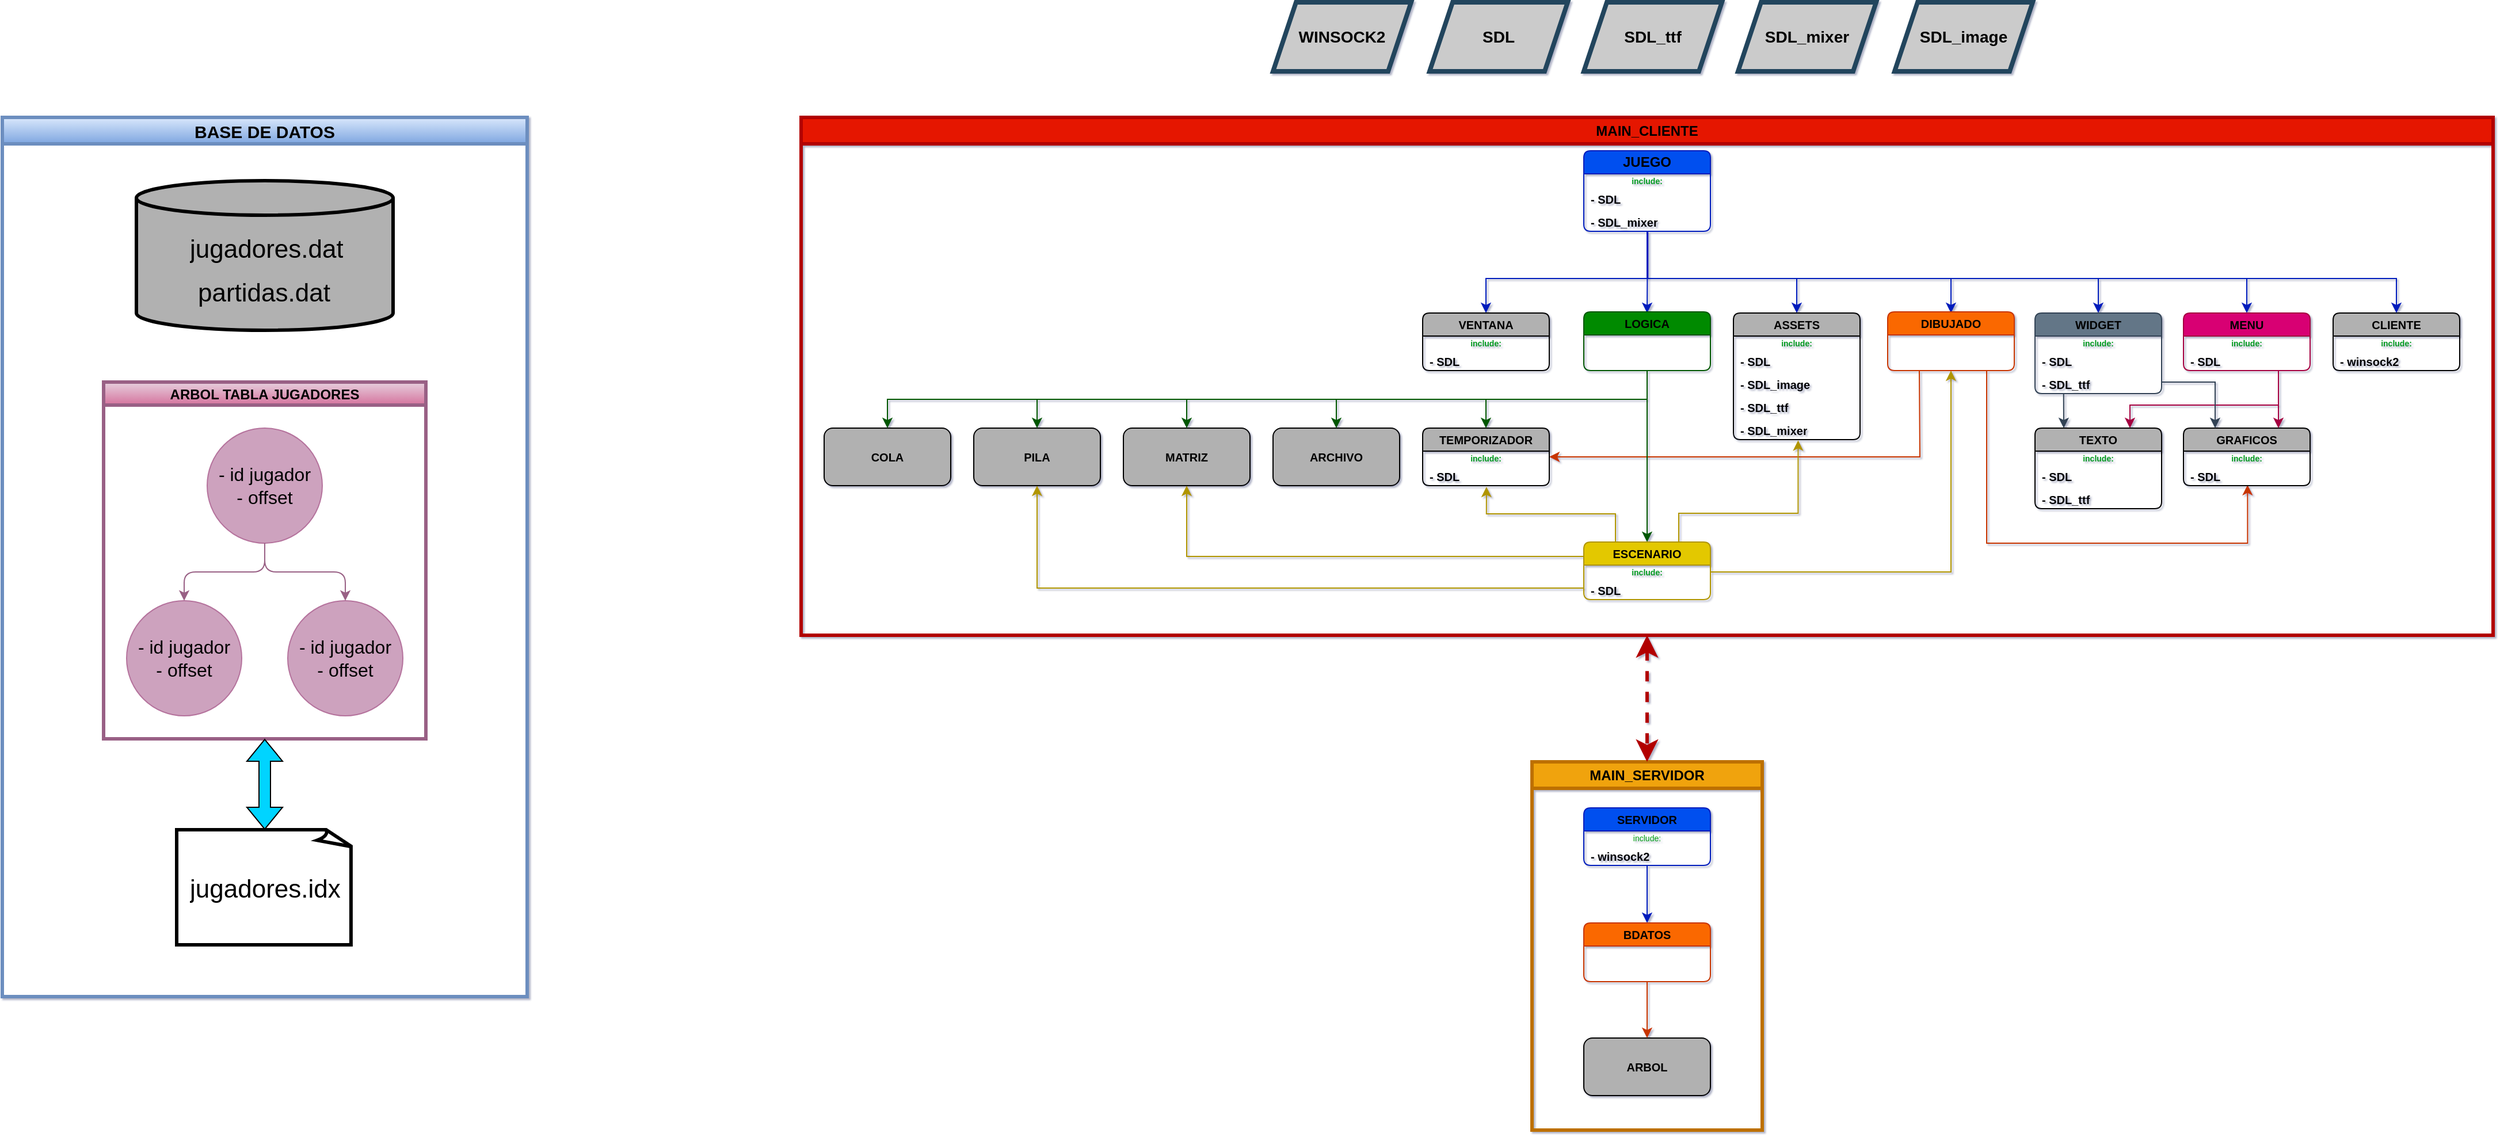 <mxfile version="28.1.2">
  <diagram name="Página-1" id="8xJ58uFshIjNtv8BeAsI">
    <mxGraphModel dx="3173" dy="1375" grid="0" gridSize="10" guides="1" tooltips="1" connect="1" arrows="1" fold="1" page="0" pageScale="1" pageWidth="827" pageHeight="1169" background="#ffffff" math="0" shadow="1">
      <root>
        <mxCell id="0" />
        <mxCell id="1" parent="0" />
        <mxCell id="m3_Cm1Yfm5MSL6efqMHy-41" value="&lt;font&gt;BASE DE DATOS&lt;/font&gt;" style="swimlane;whiteSpace=wrap;html=1;fillColor=#dae8fc;strokeColor=#6c8ebf;strokeWidth=3;gradientColor=#7ea6e0;labelBackgroundColor=none;swimlaneFillColor=#FFFFFF;fontSize=15;fontColor=#000000;" parent="1" vertex="1">
          <mxGeometry x="-604" y="140" width="456" height="764" as="geometry" />
        </mxCell>
        <mxCell id="m3_Cm1Yfm5MSL6efqMHy-16" value="ARBOL TABLA JUGADORES" style="swimlane;startSize=20;horizontal=1;childLayout=treeLayout;horizontalTree=0;sortEdges=1;resizable=0;containerType=tree;fontSize=12;absoluteArcSize=0;treeFolding=0;treeMoving=0;fillColor=#e6d0de;strokeColor=#996185;gradientColor=#d5739d;fontColor=#000000;labelBackgroundColor=none;strokeWidth=3;" parent="m3_Cm1Yfm5MSL6efqMHy-41" vertex="1">
          <mxGeometry x="88" y="230" width="280" height="310" as="geometry" />
        </mxCell>
        <mxCell id="m3_Cm1Yfm5MSL6efqMHy-17" value="- id jugador&lt;div&gt;- offset&lt;/div&gt;" style="whiteSpace=wrap;html=1;rounded=1;arcSize=50;fontColor=#000000;strokeColor=#B5739D;fillColor=#CDA2BE;fontSize=16;" parent="m3_Cm1Yfm5MSL6efqMHy-16" vertex="1">
          <mxGeometry x="90" y="40" width="100" height="100" as="geometry" />
        </mxCell>
        <mxCell id="m3_Cm1Yfm5MSL6efqMHy-18" value="- id jugador&lt;div&gt;- offset&lt;/div&gt;" style="whiteSpace=wrap;html=1;rounded=1;arcSize=50;fontColor=#000000;strokeColor=#B5739D;fillColor=#CDA2BE;fontSize=16;" parent="m3_Cm1Yfm5MSL6efqMHy-16" vertex="1">
          <mxGeometry x="20" y="190" width="100" height="100" as="geometry" />
        </mxCell>
        <mxCell id="m3_Cm1Yfm5MSL6efqMHy-19" value="" style="edgeStyle=elbowEdgeStyle;elbow=vertical;html=1;rounded=1;curved=0;sourcePerimeterSpacing=0;targetPerimeterSpacing=0;startSize=6;endSize=6;strokeColor=#996185;fillColor=#e6d0de;gradientColor=#d5739d;" parent="m3_Cm1Yfm5MSL6efqMHy-16" source="m3_Cm1Yfm5MSL6efqMHy-17" target="m3_Cm1Yfm5MSL6efqMHy-18" edge="1">
          <mxGeometry relative="1" as="geometry" />
        </mxCell>
        <mxCell id="m3_Cm1Yfm5MSL6efqMHy-20" value="- id jugador&lt;div&gt;- offset&lt;/div&gt;" style="whiteSpace=wrap;html=1;rounded=1;arcSize=50;fontColor=#000000;strokeColor=#B5739D;fillColor=#CDA2BE;fontSize=16;" parent="m3_Cm1Yfm5MSL6efqMHy-16" vertex="1">
          <mxGeometry x="160" y="190" width="100" height="100" as="geometry" />
        </mxCell>
        <mxCell id="m3_Cm1Yfm5MSL6efqMHy-21" value="" style="edgeStyle=elbowEdgeStyle;elbow=vertical;html=1;rounded=1;curved=0;sourcePerimeterSpacing=0;targetPerimeterSpacing=0;startSize=6;endSize=6;strokeColor=#996185;fillColor=#e6d0de;gradientColor=#d5739d;" parent="m3_Cm1Yfm5MSL6efqMHy-16" source="m3_Cm1Yfm5MSL6efqMHy-17" target="m3_Cm1Yfm5MSL6efqMHy-20" edge="1">
          <mxGeometry relative="1" as="geometry" />
        </mxCell>
        <mxCell id="m3_Cm1Yfm5MSL6efqMHy-33" value="" style="whiteSpace=wrap;html=1;shape=mxgraph.basic.document;fillColor=#FFFFFF;strokeWidth=3;strokeColor=#000000;" parent="m3_Cm1Yfm5MSL6efqMHy-41" vertex="1">
          <mxGeometry x="151.5" y="619" width="153" height="100" as="geometry" />
        </mxCell>
        <mxCell id="m3_Cm1Yfm5MSL6efqMHy-34" value="jugadores.idx" style="text;strokeColor=none;fillColor=none;spacingLeft=4;spacingRight=4;overflow=hidden;rotatable=0;points=[[0,0.5],[1,0.5]];portConstraint=eastwest;fontSize=22;whiteSpace=wrap;html=1;fontColor=#000000;" parent="m3_Cm1Yfm5MSL6efqMHy-41" vertex="1">
          <mxGeometry x="157" y="651" width="142" height="30" as="geometry" />
        </mxCell>
        <mxCell id="m3_Cm1Yfm5MSL6efqMHy-37" value="" style="shape=flexArrow;endArrow=classic;startArrow=classic;html=1;rounded=0;entryX=0.5;entryY=1;entryDx=0;entryDy=0;exitX=0.5;exitY=0;exitDx=0;exitDy=0;exitPerimeter=0;fillColor=#00D4FF;strokeColor=#000000;" parent="m3_Cm1Yfm5MSL6efqMHy-41" source="m3_Cm1Yfm5MSL6efqMHy-33" target="m3_Cm1Yfm5MSL6efqMHy-16" edge="1">
          <mxGeometry width="100" height="100" relative="1" as="geometry">
            <mxPoint x="226" y="595" as="sourcePoint" />
            <mxPoint x="326" y="495" as="targetPoint" />
          </mxGeometry>
        </mxCell>
        <mxCell id="m3_Cm1Yfm5MSL6efqMHy-29" value="" style="shape=cylinder3;whiteSpace=wrap;html=1;boundedLbl=1;backgroundOutline=1;size=15;fillColor=#B1B1B1;strokeColor=#000000;strokeWidth=3;" parent="m3_Cm1Yfm5MSL6efqMHy-41" vertex="1">
          <mxGeometry x="116.5" y="55" width="223" height="130" as="geometry" />
        </mxCell>
        <mxCell id="qPD3X5Da9YaReoLdSvhw-47" style="edgeStyle=orthogonalEdgeStyle;rounded=0;orthogonalLoop=1;jettySize=auto;html=1;exitX=0.506;exitY=1.035;exitDx=0;exitDy=0;entryX=0.5;entryY=0;entryDx=0;entryDy=0;fillColor=#0050ef;strokeColor=#001DBC;exitPerimeter=0;" parent="1" source="qPD3X5Da9YaReoLdSvhw-148" target="qPD3X5Da9YaReoLdSvhw-149" edge="1">
          <mxGeometry relative="1" as="geometry">
            <mxPoint x="912" y="240" as="sourcePoint" />
            <mxPoint x="1408" y="310" as="targetPoint" />
            <Array as="points">
              <mxPoint x="826" y="280" />
              <mxPoint x="1346" y="280" />
            </Array>
          </mxGeometry>
        </mxCell>
        <mxCell id="qPD3X5Da9YaReoLdSvhw-80" style="edgeStyle=orthogonalEdgeStyle;rounded=0;orthogonalLoop=1;jettySize=auto;html=1;exitX=0.5;exitY=1;exitDx=0;exitDy=0;entryX=0.5;entryY=0;entryDx=0;entryDy=0;fillColor=#0050ef;strokeColor=#001DBC;" parent="1" source="qPD3X5Da9YaReoLdSvhw-145" target="qPD3X5Da9YaReoLdSvhw-159" edge="1">
          <mxGeometry relative="1" as="geometry">
            <mxPoint x="955" y="240" as="sourcePoint" />
            <mxPoint x="615" y="310" as="targetPoint" />
            <Array as="points">
              <mxPoint x="825" y="280" />
              <mxPoint x="685" y="280" />
            </Array>
          </mxGeometry>
        </mxCell>
        <mxCell id="qPD3X5Da9YaReoLdSvhw-81" style="edgeStyle=orthogonalEdgeStyle;rounded=0;orthogonalLoop=1;jettySize=auto;html=1;exitX=0.5;exitY=1;exitDx=0;exitDy=0;fillColor=#0050ef;strokeColor=#001DBC;entryX=0.5;entryY=0;entryDx=0;entryDy=0;" parent="1" source="qPD3X5Da9YaReoLdSvhw-145" target="qPD3X5Da9YaReoLdSvhw-132" edge="1">
          <mxGeometry relative="1" as="geometry">
            <mxPoint x="919" y="240" as="sourcePoint" />
            <mxPoint x="919" y="310" as="targetPoint" />
            <Array as="points">
              <mxPoint x="825" y="280" />
              <mxPoint x="955" y="280" />
            </Array>
          </mxGeometry>
        </mxCell>
        <mxCell id="qPD3X5Da9YaReoLdSvhw-88" style="edgeStyle=orthogonalEdgeStyle;rounded=0;orthogonalLoop=1;jettySize=auto;html=1;exitX=0.5;exitY=1;exitDx=0;exitDy=0;entryX=0.5;entryY=0;entryDx=0;entryDy=0;fillColor=#0050ef;strokeColor=#001DBC;" parent="1" source="qPD3X5Da9YaReoLdSvhw-145" edge="1">
          <mxGeometry relative="1" as="geometry">
            <mxPoint x="919" y="240" as="sourcePoint" />
            <Array as="points">
              <mxPoint x="825" y="280" />
              <mxPoint x="1089" y="280" />
            </Array>
            <mxPoint x="1089" y="310" as="targetPoint" />
          </mxGeometry>
        </mxCell>
        <mxCell id="qPD3X5Da9YaReoLdSvhw-97" style="edgeStyle=orthogonalEdgeStyle;rounded=0;orthogonalLoop=1;jettySize=auto;html=1;entryX=0.5;entryY=0;entryDx=0;entryDy=0;fillColor=#0050ef;strokeColor=#001DBC;" parent="1" target="qPD3X5Da9YaReoLdSvhw-162" edge="1">
          <mxGeometry relative="1" as="geometry">
            <mxPoint x="825" y="240" as="sourcePoint" />
            <mxPoint x="1253" y="310" as="targetPoint" />
            <Array as="points">
              <mxPoint x="825" y="280" />
              <mxPoint x="1217" y="280" />
            </Array>
          </mxGeometry>
        </mxCell>
        <mxCell id="qPD3X5Da9YaReoLdSvhw-89" style="edgeStyle=orthogonalEdgeStyle;rounded=0;orthogonalLoop=1;jettySize=auto;html=1;exitX=1;exitY=0.5;exitDx=0;exitDy=0;entryX=0.5;entryY=1;entryDx=0;entryDy=0;fillColor=#e3c800;strokeColor=#B09500;fontColor=#000000;labelBackgroundColor=none;fontStyle=1;fontSize=10;" parent="1" source="qPD3X5Da9YaReoLdSvhw-139" edge="1">
          <mxGeometry relative="1" as="geometry">
            <mxPoint x="840" y="535" as="sourcePoint" />
            <Array as="points">
              <mxPoint x="1089" y="535" />
            </Array>
            <mxPoint x="1089" y="360" as="targetPoint" />
          </mxGeometry>
        </mxCell>
        <mxCell id="qPD3X5Da9YaReoLdSvhw-98" style="edgeStyle=orthogonalEdgeStyle;rounded=0;orthogonalLoop=1;jettySize=auto;html=1;exitX=0.5;exitY=1;exitDx=0;exitDy=0;entryX=0.506;entryY=0.967;entryDx=0;entryDy=0;fillColor=#fa6800;strokeColor=#C73500;entryPerimeter=0;fontColor=#000000;labelBackgroundColor=none;fontStyle=1;fontSize=10;" parent="1" target="qPD3X5Da9YaReoLdSvhw-144" edge="1">
          <mxGeometry relative="1" as="geometry">
            <mxPoint x="1089" y="360" as="sourcePoint" />
            <mxPoint x="1372" y="460" as="targetPoint" />
            <Array as="points">
              <mxPoint x="1120" y="360" />
              <mxPoint x="1120" y="510" />
              <mxPoint x="1347" y="510" />
            </Array>
          </mxGeometry>
        </mxCell>
        <mxCell id="qPD3X5Da9YaReoLdSvhw-102" style="edgeStyle=orthogonalEdgeStyle;rounded=0;orthogonalLoop=1;jettySize=auto;html=1;exitX=0.25;exitY=1;exitDx=0;exitDy=0;fillColor=#fa6800;strokeColor=#C73500;entryX=1;entryY=0.5;entryDx=0;entryDy=0;fontColor=#000000;labelBackgroundColor=none;fontStyle=1;fontSize=10;" parent="1" target="qPD3X5Da9YaReoLdSvhw-153" edge="1">
          <mxGeometry relative="1" as="geometry">
            <mxPoint x="710" y="430" as="targetPoint" />
            <mxPoint x="1061.5" y="360" as="sourcePoint" />
          </mxGeometry>
        </mxCell>
        <mxCell id="qPD3X5Da9YaReoLdSvhw-10" value="ARCHIVO" style="html=1;whiteSpace=wrap;rounded=1;glass=0;shadow=0;fontColor=#000000;labelBackgroundColor=none;fontStyle=1;fontSize=10;strokeColor=#000000;fillColor=#B1B1B1;labelBorderColor=none;" parent="1" vertex="1">
          <mxGeometry x="500" y="410" width="110" height="50" as="geometry" />
        </mxCell>
        <mxCell id="qPD3X5Da9YaReoLdSvhw-34" value="" style="endArrow=classic;html=1;rounded=0;exitX=0.226;exitY=1.012;exitDx=0;exitDy=0;fillColor=#647687;strokeColor=#314354;exitPerimeter=0;fontColor=#000000;labelBackgroundColor=none;fontStyle=1;fontSize=10;" parent="1" source="qPD3X5Da9YaReoLdSvhw-165" edge="1">
          <mxGeometry width="50" height="50" relative="1" as="geometry">
            <mxPoint x="1187" y="360" as="sourcePoint" />
            <mxPoint x="1187" y="410" as="targetPoint" />
          </mxGeometry>
        </mxCell>
        <mxCell id="qPD3X5Da9YaReoLdSvhw-78" style="edgeStyle=orthogonalEdgeStyle;rounded=0;orthogonalLoop=1;jettySize=auto;html=1;exitX=0;exitY=0.25;exitDx=0;exitDy=0;entryX=0.5;entryY=1;entryDx=0;entryDy=0;fillColor=#e3c800;strokeColor=#B09500;fontColor=#000000;labelBackgroundColor=none;fontStyle=1;fontSize=10;" parent="1" source="qPD3X5Da9YaReoLdSvhw-138" target="qPD3X5Da9YaReoLdSvhw-59" edge="1">
          <mxGeometry relative="1" as="geometry">
            <mxPoint x="730" y="522.5" as="sourcePoint" />
          </mxGeometry>
        </mxCell>
        <mxCell id="qPD3X5Da9YaReoLdSvhw-59" value="MATRIZ" style="html=1;whiteSpace=wrap;rounded=1;glass=0;shadow=0;fontColor=#000000;labelBackgroundColor=none;fontStyle=1;fontSize=10;strokeColor=#000000;fillColor=#B1B1B1;labelBorderColor=none;" parent="1" vertex="1">
          <mxGeometry x="370" y="410" width="110" height="50" as="geometry" />
        </mxCell>
        <mxCell id="qPD3X5Da9YaReoLdSvhw-79" style="edgeStyle=orthogonalEdgeStyle;rounded=0;orthogonalLoop=1;jettySize=auto;html=1;exitX=0;exitY=0.5;exitDx=0;exitDy=0;entryX=0.5;entryY=1;entryDx=0;entryDy=0;fillColor=#e3c800;strokeColor=#B09500;fontColor=#000000;labelBackgroundColor=none;fontStyle=1;fontSize=10;" parent="1" source="qPD3X5Da9YaReoLdSvhw-140" target="qPD3X5Da9YaReoLdSvhw-61" edge="1">
          <mxGeometry relative="1" as="geometry">
            <mxPoint x="730" y="547.5" as="sourcePoint" />
          </mxGeometry>
        </mxCell>
        <mxCell id="qPD3X5Da9YaReoLdSvhw-61" value="PILA" style="html=1;whiteSpace=wrap;rounded=1;glass=0;shadow=0;fontColor=#000000;labelBackgroundColor=none;fontStyle=1;fontSize=10;strokeColor=#000000;fillColor=#B1B1B1;labelBorderColor=none;" parent="1" vertex="1">
          <mxGeometry x="240" y="410" width="110" height="50" as="geometry" />
        </mxCell>
        <mxCell id="qPD3X5Da9YaReoLdSvhw-63" value="COLA" style="html=1;whiteSpace=wrap;rounded=1;glass=0;shadow=0;fontColor=#000000;labelBackgroundColor=none;fontStyle=1;fontSize=10;strokeColor=#000000;fillColor=#B1B1B1;labelBorderColor=none;" parent="1" vertex="1">
          <mxGeometry x="110" y="410" width="110" height="50" as="geometry" />
        </mxCell>
        <mxCell id="qPD3X5Da9YaReoLdSvhw-99" value="WINSOCK2" style="shape=parallelogram;perimeter=parallelogramPerimeter;whiteSpace=wrap;html=1;fixedSize=1;fillColor=#CBCBCB;strokeColor=#23445d;strokeWidth=4;fillStyle=auto;fontStyle=1;fontSize=14;fontColor=#000000;" parent="1" vertex="1">
          <mxGeometry x="500" y="40" width="120" height="60" as="geometry" />
        </mxCell>
        <mxCell id="qPD3X5Da9YaReoLdSvhw-104" value="SDL" style="shape=parallelogram;perimeter=parallelogramPerimeter;whiteSpace=wrap;html=1;fixedSize=1;fillColor=#CBCBCB;strokeColor=#23445d;strokeWidth=4;fillStyle=auto;fontStyle=1;fontSize=14;fontColor=#000000;" parent="1" vertex="1">
          <mxGeometry x="636" y="40" width="120" height="60" as="geometry" />
        </mxCell>
        <mxCell id="qPD3X5Da9YaReoLdSvhw-105" value="SDL_ttf" style="shape=parallelogram;perimeter=parallelogramPerimeter;whiteSpace=wrap;html=1;fixedSize=1;fillColor=#CBCBCB;strokeColor=#23445d;strokeWidth=4;fillStyle=auto;fontStyle=1;fontSize=14;fontColor=#000000;" parent="1" vertex="1">
          <mxGeometry x="770" y="40" width="120" height="60" as="geometry" />
        </mxCell>
        <mxCell id="qPD3X5Da9YaReoLdSvhw-106" value="SDL_mixer" style="shape=parallelogram;perimeter=parallelogramPerimeter;whiteSpace=wrap;html=1;fixedSize=1;fillColor=#CBCBCB;strokeColor=#23445d;strokeWidth=4;fillStyle=auto;fontStyle=1;fontSize=14;fontColor=#000000;" parent="1" vertex="1">
          <mxGeometry x="904" y="40" width="120" height="60" as="geometry" />
        </mxCell>
        <mxCell id="qPD3X5Da9YaReoLdSvhw-107" value="SDL_image" style="shape=parallelogram;perimeter=parallelogramPerimeter;whiteSpace=wrap;html=1;fixedSize=1;fillColor=#CBCBCB;strokeColor=#23445d;strokeWidth=4;fillStyle=auto;fontStyle=1;fontSize=14;fontColor=#000000;" parent="1" vertex="1">
          <mxGeometry x="1040" y="40" width="120" height="60" as="geometry" />
        </mxCell>
        <mxCell id="qPD3X5Da9YaReoLdSvhw-121" value="CLIENTE" style="swimlane;fontStyle=1;childLayout=stackLayout;horizontal=1;startSize=20;horizontalStack=0;resizeParent=1;resizeParentMax=0;resizeLast=0;collapsible=1;marginBottom=0;whiteSpace=wrap;html=1;rounded=1;absoluteArcSize=0;fontSize=10;arcSize=10;fillColor=#B1B1B1;fontColor=#000000;labelBackgroundColor=none;strokeColor=#000000;" parent="1" vertex="1">
          <mxGeometry x="1421" y="310" width="110" height="50" as="geometry">
            <mxRectangle x="1720" y="300" width="60" height="30" as="alternateBounds" />
          </mxGeometry>
        </mxCell>
        <mxCell id="qPD3X5Da9YaReoLdSvhw-122" value="include:" style="text;strokeColor=none;fillColor=none;align=center;verticalAlign=middle;spacingLeft=4;spacingRight=4;overflow=hidden;points=[[0,0.5],[1,0.5]];portConstraint=eastwest;rotatable=0;whiteSpace=wrap;html=1;fontSize=7;spacing=2;fontColor=#009A1B;fontStyle=1;arcSize=12;absoluteArcSize=1;imageAspect=0;rounded=0;labelBackgroundColor=none;" parent="qPD3X5Da9YaReoLdSvhw-121" vertex="1">
          <mxGeometry y="20" width="110" height="10" as="geometry" />
        </mxCell>
        <mxCell id="qPD3X5Da9YaReoLdSvhw-124" value="- winsock2" style="text;strokeColor=none;fillColor=none;spacingLeft=4;spacingRight=4;overflow=hidden;rotatable=0;points=[[0,0.5],[1,0.5]];portConstraint=eastwest;fontSize=10;whiteSpace=wrap;html=1;absoluteArcSize=0;rounded=1;gradientColor=default;fontColor=#000000;labelBackgroundColor=none;fontStyle=1" parent="qPD3X5Da9YaReoLdSvhw-121" vertex="1">
          <mxGeometry y="30" width="110" height="20" as="geometry" />
        </mxCell>
        <mxCell id="qPD3X5Da9YaReoLdSvhw-132" value="&lt;font&gt;ASSETS&lt;/font&gt;" style="swimlane;fontStyle=1;childLayout=stackLayout;horizontal=1;startSize=20;horizontalStack=0;resizeParent=1;resizeParentMax=0;resizeLast=0;collapsible=1;marginBottom=0;whiteSpace=wrap;html=1;rounded=1;absoluteArcSize=0;fontSize=10;arcSize=10;fontColor=#000000;labelBackgroundColor=none;strokeColor=#000000;fillColor=#B1B1B1;" parent="1" vertex="1">
          <mxGeometry x="900" y="310" width="110" height="110" as="geometry">
            <mxRectangle x="1720" y="300" width="60" height="30" as="alternateBounds" />
          </mxGeometry>
        </mxCell>
        <mxCell id="qPD3X5Da9YaReoLdSvhw-133" value="include:" style="text;strokeColor=none;fillColor=none;align=center;verticalAlign=middle;spacingLeft=4;spacingRight=4;overflow=hidden;points=[[0,0.5],[1,0.5]];portConstraint=eastwest;rotatable=0;whiteSpace=wrap;html=1;fontSize=7;spacing=2;fontColor=#009A1B;fontStyle=1;arcSize=12;absoluteArcSize=1;imageAspect=0;rounded=0;labelBackgroundColor=none;" parent="qPD3X5Da9YaReoLdSvhw-132" vertex="1">
          <mxGeometry y="20" width="110" height="10" as="geometry" />
        </mxCell>
        <mxCell id="qPD3X5Da9YaReoLdSvhw-134" value="- SDL" style="text;strokeColor=none;fillColor=none;spacingLeft=4;spacingRight=4;overflow=hidden;rotatable=0;points=[[0,0.5],[1,0.5]];portConstraint=eastwest;fontSize=10;whiteSpace=wrap;html=1;absoluteArcSize=0;rounded=1;gradientColor=default;fontColor=#000000;labelBackgroundColor=none;fontStyle=1" parent="qPD3X5Da9YaReoLdSvhw-132" vertex="1">
          <mxGeometry y="30" width="110" height="20" as="geometry" />
        </mxCell>
        <mxCell id="qPD3X5Da9YaReoLdSvhw-135" value="- SDL_image" style="text;strokeColor=none;fillColor=none;spacingLeft=4;spacingRight=4;overflow=hidden;rotatable=0;points=[[0,0.5],[1,0.5]];portConstraint=eastwest;fontSize=10;whiteSpace=wrap;html=1;absoluteArcSize=0;rounded=1;gradientColor=default;fontColor=#000000;labelBackgroundColor=none;fontStyle=1" parent="qPD3X5Da9YaReoLdSvhw-132" vertex="1">
          <mxGeometry y="50" width="110" height="20" as="geometry" />
        </mxCell>
        <mxCell id="qPD3X5Da9YaReoLdSvhw-136" value="- SDL_ttf" style="text;strokeColor=none;fillColor=none;spacingLeft=4;spacingRight=4;overflow=hidden;rotatable=0;points=[[0,0.5],[1,0.5]];portConstraint=eastwest;fontSize=10;whiteSpace=wrap;html=1;absoluteArcSize=0;rounded=1;gradientColor=default;fontColor=#000000;labelBackgroundColor=none;fontStyle=1" parent="qPD3X5Da9YaReoLdSvhw-132" vertex="1">
          <mxGeometry y="70" width="110" height="20" as="geometry" />
        </mxCell>
        <mxCell id="qPD3X5Da9YaReoLdSvhw-137" value="- SDL_mixer" style="text;strokeColor=none;fillColor=none;spacingLeft=4;spacingRight=4;overflow=hidden;rotatable=0;points=[[0,0.5],[1,0.5]];portConstraint=eastwest;fontSize=10;whiteSpace=wrap;html=1;absoluteArcSize=0;rounded=1;gradientColor=default;fontColor=#000000;labelBackgroundColor=none;fontStyle=1" parent="qPD3X5Da9YaReoLdSvhw-132" vertex="1">
          <mxGeometry y="90" width="110" height="20" as="geometry" />
        </mxCell>
        <mxCell id="qPD3X5Da9YaReoLdSvhw-141" style="edgeStyle=orthogonalEdgeStyle;rounded=0;orthogonalLoop=1;jettySize=auto;html=1;exitX=0.25;exitY=0;exitDx=0;exitDy=0;entryX=0.504;entryY=1.05;entryDx=0;entryDy=0;fillColor=#e3c800;strokeColor=#B09500;entryPerimeter=0;fontColor=#000000;labelBackgroundColor=none;fontStyle=1;fontSize=10;" parent="1" source="qPD3X5Da9YaReoLdSvhw-138" target="qPD3X5Da9YaReoLdSvhw-154" edge="1">
          <mxGeometry relative="1" as="geometry">
            <mxPoint x="645" y="460" as="targetPoint" />
          </mxGeometry>
        </mxCell>
        <mxCell id="qPD3X5Da9YaReoLdSvhw-142" value="&lt;span&gt;GRAFICOS&lt;/span&gt;" style="swimlane;fontStyle=1;childLayout=stackLayout;horizontal=1;startSize=20;horizontalStack=0;resizeParent=1;resizeParentMax=0;resizeLast=0;collapsible=1;marginBottom=0;whiteSpace=wrap;html=1;rounded=1;absoluteArcSize=0;fontSize=10;arcSize=10;fillColor=#B1B1B1;fontColor=#000000;labelBackgroundColor=none;strokeColor=#000000;" parent="1" vertex="1">
          <mxGeometry x="1291" y="410" width="110" height="50" as="geometry">
            <mxRectangle x="1720" y="300" width="60" height="30" as="alternateBounds" />
          </mxGeometry>
        </mxCell>
        <mxCell id="qPD3X5Da9YaReoLdSvhw-143" value="include:" style="text;strokeColor=none;fillColor=none;align=center;verticalAlign=middle;spacingLeft=4;spacingRight=4;overflow=hidden;points=[[0,0.5],[1,0.5]];portConstraint=eastwest;rotatable=0;whiteSpace=wrap;html=1;fontSize=7;spacing=2;fontColor=#009A1B;fontStyle=1;arcSize=12;absoluteArcSize=1;imageAspect=0;rounded=0;labelBackgroundColor=none;" parent="qPD3X5Da9YaReoLdSvhw-142" vertex="1">
          <mxGeometry y="20" width="110" height="10" as="geometry" />
        </mxCell>
        <mxCell id="qPD3X5Da9YaReoLdSvhw-144" value="- SDL" style="text;strokeColor=none;fillColor=none;spacingLeft=4;spacingRight=4;overflow=hidden;rotatable=0;points=[[0,0.5],[1,0.5]];portConstraint=eastwest;fontSize=10;whiteSpace=wrap;html=1;absoluteArcSize=0;rounded=1;gradientColor=default;fontColor=#000000;labelBackgroundColor=none;fontStyle=1;" parent="qPD3X5Da9YaReoLdSvhw-142" vertex="1">
          <mxGeometry y="30" width="110" height="20" as="geometry" />
        </mxCell>
        <mxCell id="qPD3X5Da9YaReoLdSvhw-168" style="edgeStyle=orthogonalEdgeStyle;rounded=0;orthogonalLoop=1;jettySize=auto;html=1;exitX=0.75;exitY=1;exitDx=0;exitDy=0;entryX=0.75;entryY=0;entryDx=0;entryDy=0;fillColor=#d80073;strokeColor=#A50040;fontColor=#000000;labelBackgroundColor=none;fontStyle=1;fontSize=10;" parent="1" source="qPD3X5Da9YaReoLdSvhw-149" target="qPD3X5Da9YaReoLdSvhw-142" edge="1">
          <mxGeometry relative="1" as="geometry" />
        </mxCell>
        <mxCell id="qPD3X5Da9YaReoLdSvhw-169" style="edgeStyle=orthogonalEdgeStyle;rounded=0;orthogonalLoop=1;jettySize=auto;html=1;exitX=0.75;exitY=1;exitDx=0;exitDy=0;entryX=0.75;entryY=0;entryDx=0;entryDy=0;fillColor=#d80073;strokeColor=#A50040;fontColor=#000000;labelBackgroundColor=none;fontStyle=1;fontSize=10;" parent="1" source="qPD3X5Da9YaReoLdSvhw-149" target="qPD3X5Da9YaReoLdSvhw-155" edge="1">
          <mxGeometry relative="1" as="geometry">
            <Array as="points">
              <mxPoint x="1374" y="390" />
              <mxPoint x="1244" y="390" />
            </Array>
          </mxGeometry>
        </mxCell>
        <mxCell id="qPD3X5Da9YaReoLdSvhw-149" value="&lt;span&gt;MENU&lt;/span&gt;" style="swimlane;fontStyle=1;childLayout=stackLayout;horizontal=1;startSize=20;horizontalStack=0;resizeParent=1;resizeParentMax=0;resizeLast=0;collapsible=1;marginBottom=0;whiteSpace=wrap;html=1;rounded=1;absoluteArcSize=0;fontSize=10;arcSize=10;fillColor=#d80073;fontColor=#000000;strokeColor=#A50040;labelBackgroundColor=none;" parent="1" vertex="1">
          <mxGeometry x="1291" y="310" width="110" height="50" as="geometry">
            <mxRectangle x="1720" y="300" width="60" height="30" as="alternateBounds" />
          </mxGeometry>
        </mxCell>
        <mxCell id="qPD3X5Da9YaReoLdSvhw-150" value="include:" style="text;strokeColor=none;fillColor=none;align=center;verticalAlign=middle;spacingLeft=4;spacingRight=4;overflow=hidden;points=[[0,0.5],[1,0.5]];portConstraint=eastwest;rotatable=0;whiteSpace=wrap;html=1;fontSize=7;spacing=2;fontColor=#009A1B;fontStyle=1;arcSize=12;absoluteArcSize=1;imageAspect=0;rounded=0;labelBackgroundColor=none;" parent="qPD3X5Da9YaReoLdSvhw-149" vertex="1">
          <mxGeometry y="20" width="110" height="10" as="geometry" />
        </mxCell>
        <mxCell id="qPD3X5Da9YaReoLdSvhw-151" value="- SDL" style="text;strokeColor=none;fillColor=none;spacingLeft=4;spacingRight=4;overflow=hidden;rotatable=0;points=[[0,0.5],[1,0.5]];portConstraint=eastwest;fontSize=10;whiteSpace=wrap;html=1;absoluteArcSize=0;rounded=1;gradientColor=default;fontColor=#000000;labelBackgroundColor=none;fontStyle=1" parent="qPD3X5Da9YaReoLdSvhw-149" vertex="1">
          <mxGeometry y="30" width="110" height="20" as="geometry" />
        </mxCell>
        <mxCell id="qPD3X5Da9YaReoLdSvhw-152" value="&lt;span&gt;TEMPORIZADOR&lt;/span&gt;" style="swimlane;fontStyle=1;childLayout=stackLayout;horizontal=1;startSize=20;horizontalStack=0;resizeParent=1;resizeParentMax=0;resizeLast=0;collapsible=1;marginBottom=0;whiteSpace=wrap;html=1;rounded=1;absoluteArcSize=0;fontSize=10;arcSize=10;fontColor=#000000;labelBackgroundColor=none;strokeColor=#000000;fillColor=#B1B1B1;" parent="1" vertex="1">
          <mxGeometry x="630" y="410" width="110" height="50" as="geometry">
            <mxRectangle x="1720" y="300" width="60" height="30" as="alternateBounds" />
          </mxGeometry>
        </mxCell>
        <mxCell id="qPD3X5Da9YaReoLdSvhw-153" value="include:" style="text;strokeColor=none;fillColor=none;align=center;verticalAlign=middle;spacingLeft=4;spacingRight=4;overflow=hidden;points=[[0,0.5],[1,0.5]];portConstraint=eastwest;rotatable=0;whiteSpace=wrap;html=1;fontSize=7;spacing=2;fontColor=#009A1B;fontStyle=1;arcSize=12;absoluteArcSize=1;imageAspect=0;rounded=0;labelBackgroundColor=none;" parent="qPD3X5Da9YaReoLdSvhw-152" vertex="1">
          <mxGeometry y="20" width="110" height="10" as="geometry" />
        </mxCell>
        <mxCell id="qPD3X5Da9YaReoLdSvhw-154" value="- SDL" style="text;strokeColor=none;fillColor=none;spacingLeft=4;spacingRight=4;overflow=hidden;rotatable=0;points=[[0,0.5],[1,0.5]];portConstraint=eastwest;fontSize=10;whiteSpace=wrap;html=1;absoluteArcSize=0;rounded=1;gradientColor=default;fontColor=#000000;labelBackgroundColor=none;fontStyle=1" parent="qPD3X5Da9YaReoLdSvhw-152" vertex="1">
          <mxGeometry y="30" width="110" height="20" as="geometry" />
        </mxCell>
        <mxCell id="qPD3X5Da9YaReoLdSvhw-155" value="&lt;span&gt;TEXTO&lt;/span&gt;" style="swimlane;fontStyle=1;childLayout=stackLayout;horizontal=1;startSize=20;horizontalStack=0;resizeParent=1;resizeParentMax=0;resizeLast=0;collapsible=1;marginBottom=0;whiteSpace=wrap;html=1;rounded=1;absoluteArcSize=0;fontSize=10;arcSize=10;fillColor=#B1B1B1;fontColor=#000000;labelBackgroundColor=none;strokeColor=#000000;" parent="1" vertex="1">
          <mxGeometry x="1162" y="410" width="110" height="70" as="geometry">
            <mxRectangle x="1720" y="300" width="60" height="30" as="alternateBounds" />
          </mxGeometry>
        </mxCell>
        <mxCell id="qPD3X5Da9YaReoLdSvhw-156" value="include:" style="text;strokeColor=none;fillColor=none;align=center;verticalAlign=middle;spacingLeft=4;spacingRight=4;overflow=hidden;points=[[0,0.5],[1,0.5]];portConstraint=eastwest;rotatable=0;whiteSpace=wrap;html=1;fontSize=7;spacing=2;fontColor=#009A1B;fontStyle=1;arcSize=12;absoluteArcSize=1;imageAspect=0;rounded=0;labelBackgroundColor=none;" parent="qPD3X5Da9YaReoLdSvhw-155" vertex="1">
          <mxGeometry y="20" width="110" height="10" as="geometry" />
        </mxCell>
        <mxCell id="qPD3X5Da9YaReoLdSvhw-157" value="- SDL" style="text;strokeColor=none;fillColor=none;spacingLeft=4;spacingRight=4;overflow=hidden;rotatable=0;points=[[0,0.5],[1,0.5]];portConstraint=eastwest;fontSize=10;whiteSpace=wrap;html=1;absoluteArcSize=0;rounded=1;gradientColor=default;fontColor=#000000;labelBackgroundColor=none;fontStyle=1" parent="qPD3X5Da9YaReoLdSvhw-155" vertex="1">
          <mxGeometry y="30" width="110" height="20" as="geometry" />
        </mxCell>
        <mxCell id="qPD3X5Da9YaReoLdSvhw-158" value="- SDL_ttf" style="text;strokeColor=none;fillColor=none;spacingLeft=4;spacingRight=4;overflow=hidden;rotatable=0;points=[[0,0.5],[1,0.5]];portConstraint=eastwest;fontSize=10;whiteSpace=wrap;html=1;absoluteArcSize=0;rounded=1;gradientColor=default;fontColor=#000000;labelBackgroundColor=none;fontStyle=1" parent="qPD3X5Da9YaReoLdSvhw-155" vertex="1">
          <mxGeometry y="50" width="110" height="20" as="geometry" />
        </mxCell>
        <mxCell id="qPD3X5Da9YaReoLdSvhw-159" value="&lt;span&gt;VENTANA&lt;/span&gt;" style="swimlane;fontStyle=1;childLayout=stackLayout;horizontal=1;startSize=20;horizontalStack=0;resizeParent=1;resizeParentMax=0;resizeLast=0;collapsible=1;marginBottom=0;whiteSpace=wrap;html=1;rounded=1;absoluteArcSize=0;fontSize=10;arcSize=10;fillColor=#B1B1B1;fontColor=#000000;labelBackgroundColor=none;labelBorderColor=none;strokeColor=#000000;" parent="1" vertex="1">
          <mxGeometry x="630" y="310" width="110" height="50" as="geometry">
            <mxRectangle x="1720" y="300" width="60" height="30" as="alternateBounds" />
          </mxGeometry>
        </mxCell>
        <mxCell id="qPD3X5Da9YaReoLdSvhw-160" value="include:" style="text;strokeColor=none;fillColor=none;align=center;verticalAlign=middle;spacingLeft=4;spacingRight=4;overflow=hidden;points=[[0,0.5],[1,0.5]];portConstraint=eastwest;rotatable=0;whiteSpace=wrap;html=1;fontSize=7;spacing=2;fontColor=#009A1B;fontStyle=1;arcSize=12;absoluteArcSize=1;imageAspect=0;rounded=0;labelBackgroundColor=none;" parent="qPD3X5Da9YaReoLdSvhw-159" vertex="1">
          <mxGeometry y="20" width="110" height="10" as="geometry" />
        </mxCell>
        <mxCell id="qPD3X5Da9YaReoLdSvhw-161" value="- SDL" style="text;strokeColor=none;fillColor=none;spacingLeft=4;spacingRight=4;overflow=hidden;rotatable=0;points=[[0,0.5],[1,0.5]];portConstraint=eastwest;fontSize=10;whiteSpace=wrap;html=1;absoluteArcSize=0;rounded=1;gradientColor=default;fontColor=#000000;labelBackgroundColor=none;fontStyle=1" parent="qPD3X5Da9YaReoLdSvhw-159" vertex="1">
          <mxGeometry y="30" width="110" height="20" as="geometry" />
        </mxCell>
        <mxCell id="qPD3X5Da9YaReoLdSvhw-162" value="&lt;span&gt;WIDGET&lt;/span&gt;" style="swimlane;fontStyle=1;childLayout=stackLayout;horizontal=1;startSize=20;horizontalStack=0;resizeParent=1;resizeParentMax=0;resizeLast=0;collapsible=1;marginBottom=0;whiteSpace=wrap;html=1;rounded=1;absoluteArcSize=0;fontSize=10;arcSize=10;fillColor=#647687;strokeColor=#314354;labelBackgroundColor=none;fontColor=#000000;" parent="1" vertex="1">
          <mxGeometry x="1162" y="310" width="110" height="70" as="geometry">
            <mxRectangle x="1720" y="300" width="60" height="30" as="alternateBounds" />
          </mxGeometry>
        </mxCell>
        <mxCell id="qPD3X5Da9YaReoLdSvhw-163" value="include:" style="text;strokeColor=none;fillColor=none;align=center;verticalAlign=middle;spacingLeft=4;spacingRight=4;overflow=hidden;points=[[0,0.5],[1,0.5]];portConstraint=eastwest;rotatable=0;whiteSpace=wrap;html=1;fontSize=7;spacing=2;fontColor=#009A1B;fontStyle=1;arcSize=12;absoluteArcSize=1;imageAspect=0;rounded=0;labelBackgroundColor=none;" parent="qPD3X5Da9YaReoLdSvhw-162" vertex="1">
          <mxGeometry y="20" width="110" height="10" as="geometry" />
        </mxCell>
        <mxCell id="qPD3X5Da9YaReoLdSvhw-164" value="- SDL" style="text;strokeColor=none;fillColor=none;spacingLeft=4;spacingRight=4;overflow=hidden;rotatable=0;points=[[0,0.5],[1,0.5]];portConstraint=eastwest;fontSize=10;whiteSpace=wrap;html=1;absoluteArcSize=0;rounded=1;gradientColor=default;fontColor=#000000;labelBackgroundColor=none;fontStyle=1" parent="qPD3X5Da9YaReoLdSvhw-162" vertex="1">
          <mxGeometry y="30" width="110" height="20" as="geometry" />
        </mxCell>
        <mxCell id="qPD3X5Da9YaReoLdSvhw-165" value="- SDL_ttf" style="text;strokeColor=none;fillColor=none;spacingLeft=4;spacingRight=4;overflow=hidden;rotatable=0;points=[[0,0.5],[1,0.5]];portConstraint=eastwest;fontSize=10;whiteSpace=wrap;html=1;absoluteArcSize=0;rounded=1;gradientColor=default;fontColor=#000000;labelBackgroundColor=none;fontStyle=1" parent="qPD3X5Da9YaReoLdSvhw-162" vertex="1">
          <mxGeometry y="50" width="110" height="20" as="geometry" />
        </mxCell>
        <mxCell id="qPD3X5Da9YaReoLdSvhw-167" style="edgeStyle=orthogonalEdgeStyle;rounded=0;orthogonalLoop=1;jettySize=auto;html=1;exitX=1;exitY=0.5;exitDx=0;exitDy=0;entryX=0.25;entryY=0;entryDx=0;entryDy=0;fillColor=#647687;strokeColor=#314354;fontColor=#000000;labelBackgroundColor=none;fontStyle=1;fontSize=10;" parent="1" source="qPD3X5Da9YaReoLdSvhw-165" target="qPD3X5Da9YaReoLdSvhw-142" edge="1">
          <mxGeometry relative="1" as="geometry" />
        </mxCell>
        <mxCell id="qPD3X5Da9YaReoLdSvhw-176" style="edgeStyle=orthogonalEdgeStyle;rounded=0;orthogonalLoop=1;jettySize=auto;html=1;exitX=0.75;exitY=0;exitDx=0;exitDy=0;entryX=0.511;entryY=1.033;entryDx=0;entryDy=0;entryPerimeter=0;fillColor=#e3c800;strokeColor=#B09500;fontColor=#000000;labelBackgroundColor=none;fontStyle=1;fontSize=10;" parent="1" source="qPD3X5Da9YaReoLdSvhw-138" target="qPD3X5Da9YaReoLdSvhw-137" edge="1">
          <mxGeometry relative="1" as="geometry">
            <Array as="points">
              <mxPoint x="853" y="484" />
              <mxPoint x="956" y="484" />
            </Array>
          </mxGeometry>
        </mxCell>
        <mxCell id="qPD3X5Da9YaReoLdSvhw-191" style="edgeStyle=orthogonalEdgeStyle;rounded=0;orthogonalLoop=1;jettySize=auto;html=1;exitX=0.5;exitY=1;exitDx=0;exitDy=0;entryX=0.5;entryY=0;entryDx=0;entryDy=0;fillColor=#0050ef;strokeColor=#001DBC;" parent="1" source="qPD3X5Da9YaReoLdSvhw-185" edge="1">
          <mxGeometry relative="1" as="geometry">
            <mxPoint x="825" y="840" as="targetPoint" />
          </mxGeometry>
        </mxCell>
        <mxCell id="qPD3X5Da9YaReoLdSvhw-185" value="SERVIDOR" style="swimlane;fontStyle=1;childLayout=stackLayout;horizontal=1;startSize=20;horizontalStack=0;resizeParent=1;resizeParentMax=0;resizeLast=0;collapsible=1;marginBottom=0;whiteSpace=wrap;html=1;rounded=1;absoluteArcSize=0;fontSize=10;arcSize=10;fillColor=#0050ef;fontColor=#000000;strokeColor=#001DBC;" parent="1" vertex="1">
          <mxGeometry x="770" y="740" width="110" height="50" as="geometry">
            <mxRectangle x="1720" y="300" width="60" height="30" as="alternateBounds" />
          </mxGeometry>
        </mxCell>
        <mxCell id="qPD3X5Da9YaReoLdSvhw-186" value="include:" style="text;strokeColor=none;fillColor=none;align=center;verticalAlign=middle;spacingLeft=4;spacingRight=4;overflow=hidden;points=[[0,0.5],[1,0.5]];portConstraint=eastwest;rotatable=0;whiteSpace=wrap;html=1;fontSize=7;spacing=2;fontColor=#00A110;fontStyle=0;arcSize=12;absoluteArcSize=1;imageAspect=0;rounded=0;" parent="qPD3X5Da9YaReoLdSvhw-185" vertex="1">
          <mxGeometry y="20" width="110" height="10" as="geometry" />
        </mxCell>
        <mxCell id="qPD3X5Da9YaReoLdSvhw-187" value="&lt;font style=&quot;font-size: 10px; color: rgb(0, 0, 0);&quot;&gt;&lt;b&gt;- winsock2&lt;/b&gt;&lt;/font&gt;" style="text;strokeColor=none;fillColor=none;spacingLeft=4;spacingRight=4;overflow=hidden;rotatable=0;points=[[0,0.5],[1,0.5]];portConstraint=eastwest;fontSize=8;whiteSpace=wrap;html=1;absoluteArcSize=0;rounded=1;gradientColor=default;" parent="qPD3X5Da9YaReoLdSvhw-185" vertex="1">
          <mxGeometry y="30" width="110" height="20" as="geometry" />
        </mxCell>
        <mxCell id="qPD3X5Da9YaReoLdSvhw-188" value="ARBOL" style="html=1;whiteSpace=wrap;rounded=1;glass=0;shadow=0;fontColor=#000000;fillColor=#B1B1B1;strokeColor=#000000;fontStyle=1;fontSize=10;" parent="1" vertex="1">
          <mxGeometry x="770" y="940" width="110" height="50" as="geometry" />
        </mxCell>
        <mxCell id="qPD3X5Da9YaReoLdSvhw-193" value="&lt;font style=&quot;&quot;&gt;MAIN_SERVIDOR&lt;/font&gt;" style="swimlane;whiteSpace=wrap;html=1;fillColor=#f0a30a;fontColor=#000000;strokeColor=#BD7000;strokeWidth=3;" parent="1" vertex="1">
          <mxGeometry x="725" y="700" width="200" height="320" as="geometry" />
        </mxCell>
        <mxCell id="m3_Cm1Yfm5MSL6efqMHy-13" value="BDATOS" style="swimlane;fontStyle=1;childLayout=stackLayout;horizontal=1;startSize=20;horizontalStack=0;resizeParent=1;resizeParentMax=0;resizeLast=0;collapsible=1;marginBottom=0;whiteSpace=wrap;html=1;rounded=1;absoluteArcSize=0;fontSize=10;arcSize=10;fillColor=#fa6800;fontColor=#000000;strokeColor=#C73500;labelBackgroundColor=none;" parent="qPD3X5Da9YaReoLdSvhw-193" vertex="1">
          <mxGeometry x="45" y="140" width="110" height="51" as="geometry">
            <mxRectangle x="1720" y="300" width="60" height="30" as="alternateBounds" />
          </mxGeometry>
        </mxCell>
        <mxCell id="qPD3X5Da9YaReoLdSvhw-195" style="edgeStyle=orthogonalEdgeStyle;rounded=0;orthogonalLoop=1;jettySize=auto;html=1;exitX=0.5;exitY=1;exitDx=0;exitDy=0;entryX=0.5;entryY=0;entryDx=0;entryDy=0;dashed=1;startArrow=classic;startFill=1;fillColor=#e51400;strokeColor=#B20000;startSize=10;endSize=10;jumpSize=9;strokeWidth=3;" parent="1" source="qPD3X5Da9YaReoLdSvhw-194" target="qPD3X5Da9YaReoLdSvhw-193" edge="1">
          <mxGeometry relative="1" as="geometry" />
        </mxCell>
        <mxCell id="qPD3X5Da9YaReoLdSvhw-194" value="MAIN_CLIENTE" style="swimlane;whiteSpace=wrap;html=1;fillColor=#e51400;fontColor=#000000;strokeColor=#B20000;strokeWidth=3;swimlaneFillColor=none;" parent="1" vertex="1">
          <mxGeometry x="90" y="140" width="1470" height="450" as="geometry" />
        </mxCell>
        <mxCell id="qPD3X5Da9YaReoLdSvhw-145" value="&lt;span style=&quot;font-size: 12px;&quot;&gt;JUEGO&lt;/span&gt;" style="swimlane;fontStyle=1;childLayout=stackLayout;horizontal=1;startSize=20;horizontalStack=0;resizeParent=1;resizeParentMax=0;resizeLast=0;collapsible=1;marginBottom=0;whiteSpace=wrap;html=1;rounded=1;absoluteArcSize=0;fontSize=10;arcSize=10;fillColor=#0050ef;fontColor=#000000;strokeColor=#001DBC;labelBackgroundColor=none;" parent="qPD3X5Da9YaReoLdSvhw-194" vertex="1">
          <mxGeometry x="680" y="29" width="110" height="70" as="geometry">
            <mxRectangle x="1720" y="300" width="60" height="30" as="alternateBounds" />
          </mxGeometry>
        </mxCell>
        <mxCell id="qPD3X5Da9YaReoLdSvhw-146" value="include:" style="text;strokeColor=none;fillColor=none;align=center;verticalAlign=middle;spacingLeft=4;spacingRight=4;overflow=hidden;points=[[0,0.5],[1,0.5]];portConstraint=eastwest;rotatable=0;whiteSpace=wrap;html=1;fontSize=7;spacing=2;fontColor=#009A1B;fontStyle=1;arcSize=12;absoluteArcSize=1;imageAspect=0;rounded=0;gradientColor=none;labelBackgroundColor=none;" parent="qPD3X5Da9YaReoLdSvhw-145" vertex="1">
          <mxGeometry y="20" width="110" height="10" as="geometry" />
        </mxCell>
        <mxCell id="qPD3X5Da9YaReoLdSvhw-147" value="- SDL" style="text;strokeColor=none;fillColor=none;spacingLeft=4;spacingRight=4;overflow=hidden;rotatable=0;points=[[0,0.5],[1,0.5]];portConstraint=eastwest;fontSize=10;whiteSpace=wrap;html=1;absoluteArcSize=0;rounded=0;gradientColor=none;fontColor=#000000;labelBackgroundColor=none;fontStyle=1" parent="qPD3X5Da9YaReoLdSvhw-145" vertex="1">
          <mxGeometry y="30" width="110" height="20" as="geometry" />
        </mxCell>
        <mxCell id="qPD3X5Da9YaReoLdSvhw-148" value="- SDL_mixer" style="text;strokeColor=none;fillColor=none;spacingLeft=4;spacingRight=4;overflow=hidden;rotatable=0;points=[[0,0.5],[1,0.5]];portConstraint=eastwest;fontSize=10;whiteSpace=wrap;html=1;absoluteArcSize=0;rounded=0;gradientColor=none;fontColor=#000000;labelBackgroundColor=none;fontStyle=1" parent="qPD3X5Da9YaReoLdSvhw-145" vertex="1">
          <mxGeometry y="50" width="110" height="20" as="geometry" />
        </mxCell>
        <mxCell id="qPD3X5Da9YaReoLdSvhw-46" style="edgeStyle=orthogonalEdgeStyle;rounded=0;orthogonalLoop=1;jettySize=auto;html=1;exitX=0.502;exitY=1.028;exitDx=0;exitDy=0;entryX=0.5;entryY=0;entryDx=0;entryDy=0;fillColor=#0050ef;strokeColor=#001DBC;exitPerimeter=0;" parent="qPD3X5Da9YaReoLdSvhw-194" source="qPD3X5Da9YaReoLdSvhw-148" edge="1">
          <mxGeometry relative="1" as="geometry">
            <mxPoint x="865" y="100" as="sourcePoint" />
            <Array as="points">
              <mxPoint x="735" y="140" />
              <mxPoint x="735" y="140" />
            </Array>
            <mxPoint x="735" y="170" as="targetPoint" />
          </mxGeometry>
        </mxCell>
        <mxCell id="m3_Cm1Yfm5MSL6efqMHy-5" style="edgeStyle=orthogonalEdgeStyle;rounded=0;orthogonalLoop=1;jettySize=auto;html=1;exitX=0.5;exitY=1;exitDx=0;exitDy=0;entryX=0.5;entryY=0;entryDx=0;entryDy=0;fillColor=#008a00;strokeColor=#005700;" parent="qPD3X5Da9YaReoLdSvhw-194" source="m3_Cm1Yfm5MSL6efqMHy-1" target="qPD3X5Da9YaReoLdSvhw-138" edge="1">
          <mxGeometry relative="1" as="geometry" />
        </mxCell>
        <mxCell id="m3_Cm1Yfm5MSL6efqMHy-1" value="&lt;span&gt;&lt;font&gt;LOGICA&lt;/font&gt;&lt;/span&gt;" style="swimlane;fontStyle=1;childLayout=stackLayout;horizontal=1;startSize=20;horizontalStack=0;resizeParent=1;resizeParentMax=0;resizeLast=0;collapsible=1;marginBottom=0;whiteSpace=wrap;html=1;rounded=1;absoluteArcSize=0;fontSize=10;arcSize=10;fillColor=#008a00;fontColor=#000000;strokeColor=#005700;labelBackgroundColor=none;" parent="qPD3X5Da9YaReoLdSvhw-194" vertex="1">
          <mxGeometry x="680" y="169" width="110" height="51" as="geometry">
            <mxRectangle x="1720" y="300" width="60" height="30" as="alternateBounds" />
          </mxGeometry>
        </mxCell>
        <mxCell id="qPD3X5Da9YaReoLdSvhw-138" value="&lt;span&gt;&lt;font&gt;ESCENARIO&lt;/font&gt;&lt;/span&gt;" style="swimlane;fontStyle=1;childLayout=stackLayout;horizontal=1;startSize=20;horizontalStack=0;resizeParent=1;resizeParentMax=0;resizeLast=0;collapsible=1;marginBottom=0;whiteSpace=wrap;html=1;rounded=1;absoluteArcSize=0;fontSize=10;arcSize=10;fillColor=#e3c800;fontColor=#000000;strokeColor=#B09500;labelBackgroundColor=none;" parent="qPD3X5Da9YaReoLdSvhw-194" vertex="1">
          <mxGeometry x="680" y="369" width="110" height="50" as="geometry">
            <mxRectangle x="1720" y="300" width="60" height="30" as="alternateBounds" />
          </mxGeometry>
        </mxCell>
        <mxCell id="qPD3X5Da9YaReoLdSvhw-139" value="include:" style="text;strokeColor=none;fillColor=none;align=center;verticalAlign=middle;spacingLeft=4;spacingRight=4;overflow=hidden;points=[[0,0.5],[1,0.5]];portConstraint=eastwest;rotatable=0;whiteSpace=wrap;html=1;fontSize=7;spacing=2;fontColor=#009A1B;fontStyle=1;arcSize=12;absoluteArcSize=1;imageAspect=0;rounded=0;labelBackgroundColor=none;" parent="qPD3X5Da9YaReoLdSvhw-138" vertex="1">
          <mxGeometry y="20" width="110" height="10" as="geometry" />
        </mxCell>
        <mxCell id="qPD3X5Da9YaReoLdSvhw-140" value="- SDL" style="text;strokeColor=none;fillColor=none;spacingLeft=4;spacingRight=4;overflow=hidden;rotatable=0;points=[[0,0.5],[1,0.5]];portConstraint=eastwest;fontSize=10;whiteSpace=wrap;html=1;absoluteArcSize=0;rounded=1;gradientColor=default;fontColor=#000000;labelBackgroundColor=none;fontStyle=1" parent="qPD3X5Da9YaReoLdSvhw-138" vertex="1">
          <mxGeometry y="30" width="110" height="20" as="geometry" />
        </mxCell>
        <mxCell id="m3_Cm1Yfm5MSL6efqMHy-12" value="&lt;span&gt;&lt;font&gt;DIBUJADO&lt;/font&gt;&lt;/span&gt;" style="swimlane;fontStyle=1;childLayout=stackLayout;horizontal=1;startSize=20;horizontalStack=0;resizeParent=1;resizeParentMax=0;resizeLast=0;collapsible=1;marginBottom=0;whiteSpace=wrap;html=1;rounded=1;absoluteArcSize=0;fontSize=10;arcSize=10;fillColor=#fa6800;fontColor=#000000;strokeColor=#C73500;labelBackgroundColor=none;" parent="qPD3X5Da9YaReoLdSvhw-194" vertex="1">
          <mxGeometry x="944" y="169" width="110" height="51" as="geometry">
            <mxRectangle x="1720" y="300" width="60" height="30" as="alternateBounds" />
          </mxGeometry>
        </mxCell>
        <mxCell id="qPD3X5Da9YaReoLdSvhw-197" style="edgeStyle=orthogonalEdgeStyle;rounded=0;orthogonalLoop=1;jettySize=auto;html=1;exitX=0.5;exitY=0;exitDx=0;exitDy=0;entryX=0.504;entryY=1;entryDx=0;entryDy=0;entryPerimeter=0;startArrow=classic;startFill=1;endArrow=none;endFill=0;fillColor=#0050ef;strokeColor=#001DBC;" parent="1" source="qPD3X5Da9YaReoLdSvhw-121" target="qPD3X5Da9YaReoLdSvhw-148" edge="1">
          <mxGeometry relative="1" as="geometry">
            <Array as="points">
              <mxPoint x="1476" y="280" />
              <mxPoint x="825" y="280" />
              <mxPoint x="825" y="240" />
              <mxPoint x="825" y="240" />
            </Array>
          </mxGeometry>
        </mxCell>
        <mxCell id="m3_Cm1Yfm5MSL6efqMHy-7" style="edgeStyle=orthogonalEdgeStyle;rounded=0;orthogonalLoop=1;jettySize=auto;html=1;exitX=0.5;exitY=1;exitDx=0;exitDy=0;entryX=0.5;entryY=0;entryDx=0;entryDy=0;fillColor=#008a00;strokeColor=#005700;" parent="1" source="m3_Cm1Yfm5MSL6efqMHy-1" target="qPD3X5Da9YaReoLdSvhw-152" edge="1">
          <mxGeometry relative="1" as="geometry" />
        </mxCell>
        <mxCell id="m3_Cm1Yfm5MSL6efqMHy-8" style="edgeStyle=orthogonalEdgeStyle;rounded=0;orthogonalLoop=1;jettySize=auto;html=1;exitX=0.5;exitY=1;exitDx=0;exitDy=0;entryX=0.5;entryY=0;entryDx=0;entryDy=0;fillColor=#008a00;strokeColor=#005700;" parent="1" source="m3_Cm1Yfm5MSL6efqMHy-1" target="qPD3X5Da9YaReoLdSvhw-10" edge="1">
          <mxGeometry relative="1" as="geometry" />
        </mxCell>
        <mxCell id="m3_Cm1Yfm5MSL6efqMHy-9" style="edgeStyle=orthogonalEdgeStyle;rounded=0;orthogonalLoop=1;jettySize=auto;html=1;exitX=0.5;exitY=1;exitDx=0;exitDy=0;entryX=0.5;entryY=0;entryDx=0;entryDy=0;fillColor=#008a00;strokeColor=#005700;" parent="1" source="m3_Cm1Yfm5MSL6efqMHy-1" target="qPD3X5Da9YaReoLdSvhw-59" edge="1">
          <mxGeometry relative="1" as="geometry" />
        </mxCell>
        <mxCell id="m3_Cm1Yfm5MSL6efqMHy-10" style="edgeStyle=orthogonalEdgeStyle;rounded=0;orthogonalLoop=1;jettySize=auto;html=1;exitX=0.5;exitY=1;exitDx=0;exitDy=0;entryX=0.5;entryY=0;entryDx=0;entryDy=0;fillColor=#008a00;strokeColor=#005700;" parent="1" source="m3_Cm1Yfm5MSL6efqMHy-1" target="qPD3X5Da9YaReoLdSvhw-61" edge="1">
          <mxGeometry relative="1" as="geometry" />
        </mxCell>
        <mxCell id="m3_Cm1Yfm5MSL6efqMHy-11" style="edgeStyle=orthogonalEdgeStyle;rounded=0;orthogonalLoop=1;jettySize=auto;html=1;exitX=0.5;exitY=1;exitDx=0;exitDy=0;entryX=0.5;entryY=0;entryDx=0;entryDy=0;fillColor=#008a00;strokeColor=#005700;" parent="1" source="m3_Cm1Yfm5MSL6efqMHy-1" target="qPD3X5Da9YaReoLdSvhw-63" edge="1">
          <mxGeometry relative="1" as="geometry" />
        </mxCell>
        <mxCell id="m3_Cm1Yfm5MSL6efqMHy-14" style="edgeStyle=orthogonalEdgeStyle;rounded=0;orthogonalLoop=1;jettySize=auto;html=1;exitX=0.5;exitY=1;exitDx=0;exitDy=0;entryX=0.5;entryY=0;entryDx=0;entryDy=0;fillColor=#fa6800;strokeColor=#C73500;" parent="1" source="m3_Cm1Yfm5MSL6efqMHy-13" target="qPD3X5Da9YaReoLdSvhw-188" edge="1">
          <mxGeometry relative="1" as="geometry" />
        </mxCell>
        <mxCell id="m3_Cm1Yfm5MSL6efqMHy-30" value="&lt;font style=&quot;color: rgb(0, 0, 0);&quot;&gt;jugadores.dat&lt;/font&gt;" style="text;strokeColor=none;fillColor=none;spacingLeft=4;spacingRight=4;overflow=hidden;rotatable=0;points=[[0,0.5],[1,0.5]];portConstraint=eastwest;fontSize=22;whiteSpace=wrap;html=1;" parent="1" vertex="1">
          <mxGeometry x="-446.87" y="235" width="142.75" height="30" as="geometry" />
        </mxCell>
        <mxCell id="m3_Cm1Yfm5MSL6efqMHy-31" value="&lt;font style=&quot;color: rgb(0, 0, 0);&quot;&gt;partidas.dat&lt;/font&gt;" style="text;strokeColor=none;fillColor=none;spacingLeft=4;spacingRight=4;overflow=hidden;rotatable=0;points=[[0,0.5],[1,0.5]];portConstraint=eastwest;fontSize=22;whiteSpace=wrap;html=1;" parent="1" vertex="1">
          <mxGeometry x="-439.94" y="273" width="128.88" height="30" as="geometry" />
        </mxCell>
      </root>
    </mxGraphModel>
  </diagram>
</mxfile>

